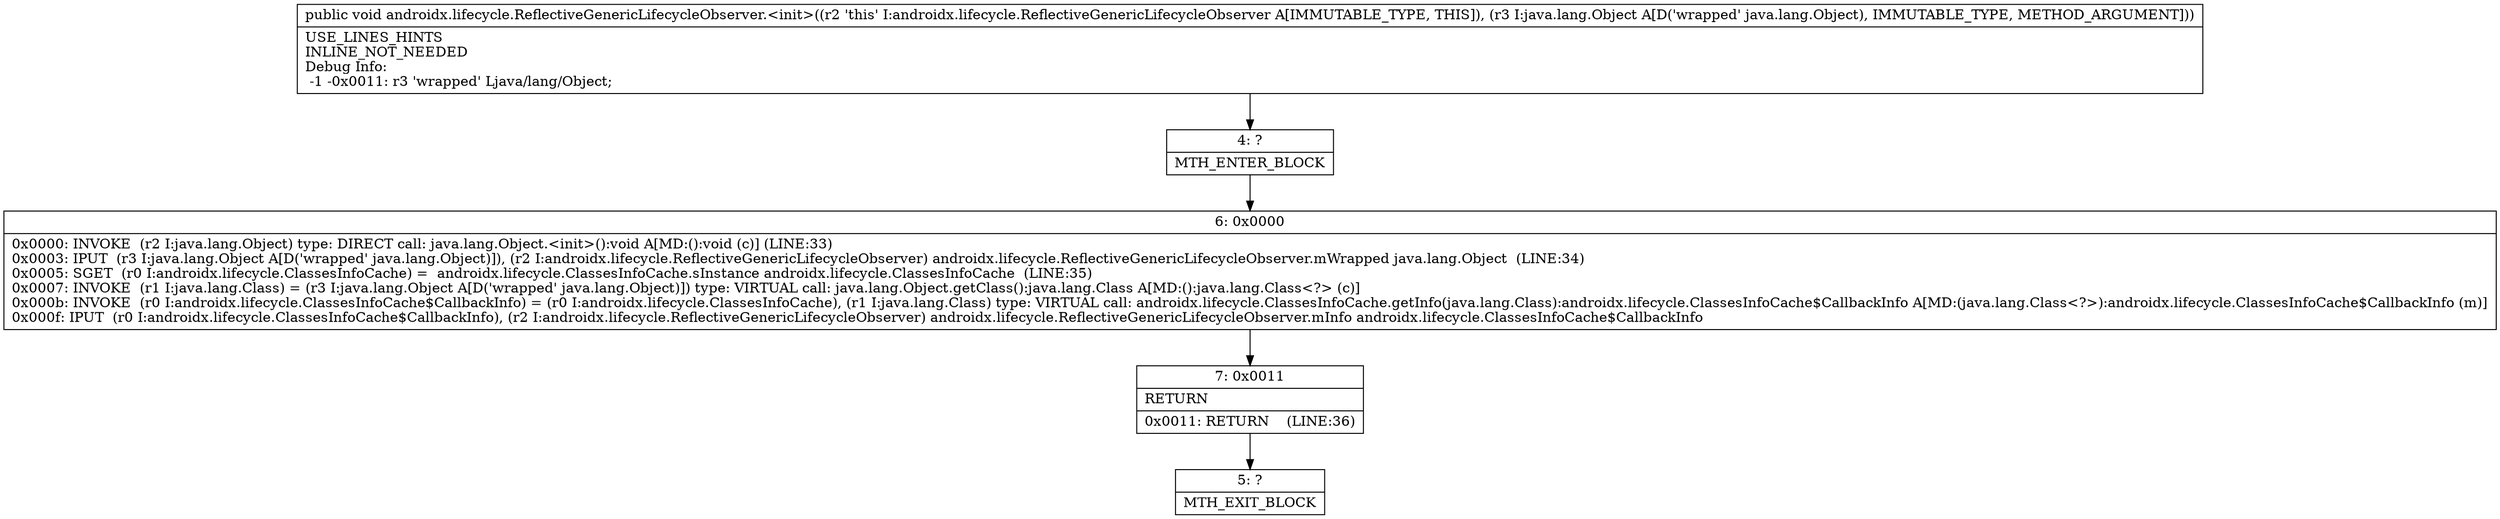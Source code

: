 digraph "CFG forandroidx.lifecycle.ReflectiveGenericLifecycleObserver.\<init\>(Ljava\/lang\/Object;)V" {
Node_4 [shape=record,label="{4\:\ ?|MTH_ENTER_BLOCK\l}"];
Node_6 [shape=record,label="{6\:\ 0x0000|0x0000: INVOKE  (r2 I:java.lang.Object) type: DIRECT call: java.lang.Object.\<init\>():void A[MD:():void (c)] (LINE:33)\l0x0003: IPUT  (r3 I:java.lang.Object A[D('wrapped' java.lang.Object)]), (r2 I:androidx.lifecycle.ReflectiveGenericLifecycleObserver) androidx.lifecycle.ReflectiveGenericLifecycleObserver.mWrapped java.lang.Object  (LINE:34)\l0x0005: SGET  (r0 I:androidx.lifecycle.ClassesInfoCache) =  androidx.lifecycle.ClassesInfoCache.sInstance androidx.lifecycle.ClassesInfoCache  (LINE:35)\l0x0007: INVOKE  (r1 I:java.lang.Class) = (r3 I:java.lang.Object A[D('wrapped' java.lang.Object)]) type: VIRTUAL call: java.lang.Object.getClass():java.lang.Class A[MD:():java.lang.Class\<?\> (c)]\l0x000b: INVOKE  (r0 I:androidx.lifecycle.ClassesInfoCache$CallbackInfo) = (r0 I:androidx.lifecycle.ClassesInfoCache), (r1 I:java.lang.Class) type: VIRTUAL call: androidx.lifecycle.ClassesInfoCache.getInfo(java.lang.Class):androidx.lifecycle.ClassesInfoCache$CallbackInfo A[MD:(java.lang.Class\<?\>):androidx.lifecycle.ClassesInfoCache$CallbackInfo (m)]\l0x000f: IPUT  (r0 I:androidx.lifecycle.ClassesInfoCache$CallbackInfo), (r2 I:androidx.lifecycle.ReflectiveGenericLifecycleObserver) androidx.lifecycle.ReflectiveGenericLifecycleObserver.mInfo androidx.lifecycle.ClassesInfoCache$CallbackInfo \l}"];
Node_7 [shape=record,label="{7\:\ 0x0011|RETURN\l|0x0011: RETURN    (LINE:36)\l}"];
Node_5 [shape=record,label="{5\:\ ?|MTH_EXIT_BLOCK\l}"];
MethodNode[shape=record,label="{public void androidx.lifecycle.ReflectiveGenericLifecycleObserver.\<init\>((r2 'this' I:androidx.lifecycle.ReflectiveGenericLifecycleObserver A[IMMUTABLE_TYPE, THIS]), (r3 I:java.lang.Object A[D('wrapped' java.lang.Object), IMMUTABLE_TYPE, METHOD_ARGUMENT]))  | USE_LINES_HINTS\lINLINE_NOT_NEEDED\lDebug Info:\l  \-1 \-0x0011: r3 'wrapped' Ljava\/lang\/Object;\l}"];
MethodNode -> Node_4;Node_4 -> Node_6;
Node_6 -> Node_7;
Node_7 -> Node_5;
}

